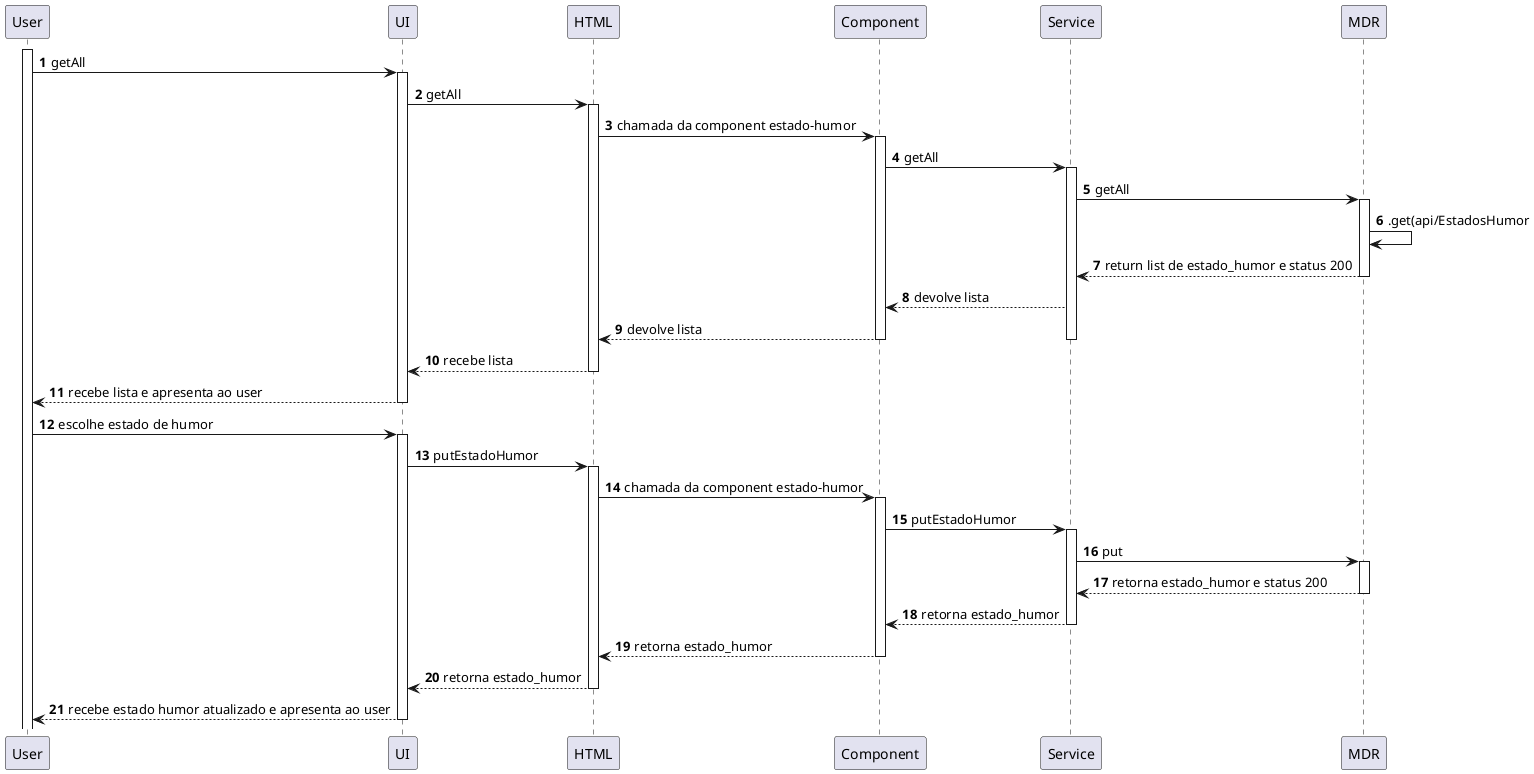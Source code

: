 @startuml
autonumber
'hide footbox

participant "User" as usr
participant "UI" as ui
participant "HTML" as html
participant "Component" as cmp
participant "Service" as srv
participant "MDR" as mdr


activate usr
usr->ui: getAll
activate ui
ui->html: getAll
activate html
html->cmp: chamada da component estado-humor
activate cmp
cmp->srv: getAll
activate srv
srv->mdr: getAll
activate mdr
mdr->mdr: .get(api/EstadosHumor
mdr-->srv: return list de estado_humor e status 200
deactivate mdr
srv-->cmp: devolve lista
cmp -->html: devolve lista
deactivate cmp
deactivate srv
html-->ui:recebe lista
deactivate html
ui-->usr: recebe lista e apresenta ao user
deactivate ui
usr->ui:escolhe estado de humor
activate ui
ui->html: putEstadoHumor
activate html
html->cmp: chamada da component estado-humor
activate cmp
cmp->srv: putEstadoHumor
activate srv
srv->mdr: put
activate mdr
mdr-->srv: retorna estado_humor e status 200
deactivate mdr
srv --> cmp: retorna estado_humor
deactivate srv
cmp-->html: retorna estado_humor
deactivate cmp
html-->ui: retorna estado_humor
deactivate cmp
deactivate html
ui-->usr: recebe estado humor atualizado e apresenta ao user
deactivate ui






@enduml
